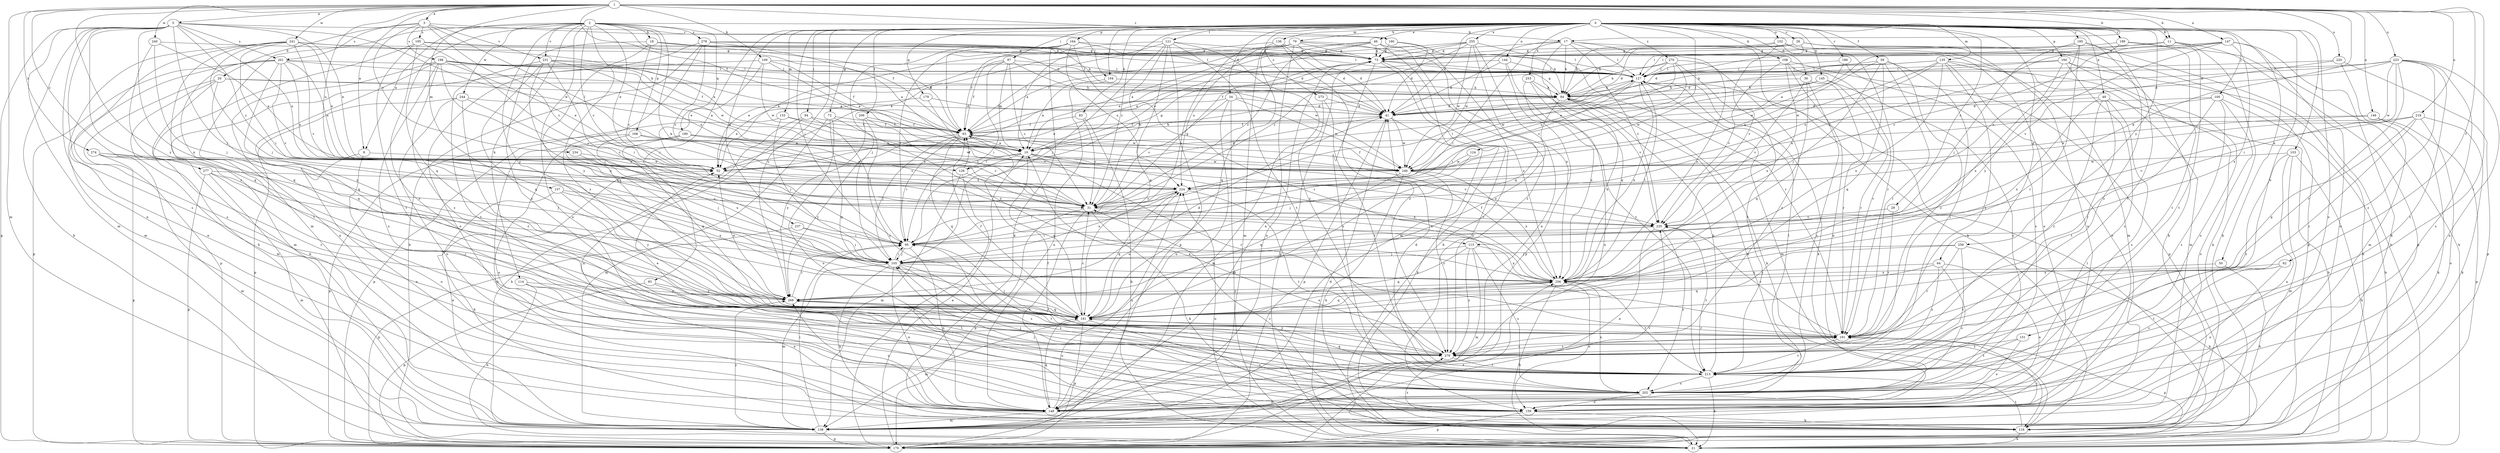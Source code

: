 strict digraph  {
0;
1;
2;
3;
5;
8;
10;
11;
17;
18;
20;
21;
26;
29;
31;
34;
36;
41;
46;
49;
50;
52;
59;
62;
63;
64;
72;
73;
79;
83;
84;
87;
93;
94;
95;
100;
103;
104;
105;
108;
109;
113;
114;
116;
121;
124;
126;
127;
133;
135;
136;
137;
138;
144;
145;
146;
147;
148;
151;
152;
159;
160;
164;
168;
170;
179;
180;
181;
185;
186;
189;
190;
191;
195;
198;
201;
202;
206;
213;
219;
220;
223;
224;
231;
234;
235;
237;
240;
241;
244;
246;
253;
255;
256;
259;
268;
270;
273;
274;
277;
278;
279;
0 -> 11  [label=b];
0 -> 26  [label=c];
0 -> 29  [label=c];
0 -> 31  [label=c];
0 -> 34  [label=d];
0 -> 36  [label=d];
0 -> 41  [label=d];
0 -> 46  [label=e];
0 -> 49  [label=e];
0 -> 50  [label=e];
0 -> 59  [label=f];
0 -> 64  [label=g];
0 -> 72  [label=g];
0 -> 79  [label=h];
0 -> 83  [label=h];
0 -> 87  [label=i];
0 -> 93  [label=i];
0 -> 94  [label=i];
0 -> 95  [label=i];
0 -> 100  [label=j];
0 -> 103  [label=j];
0 -> 104  [label=j];
0 -> 108  [label=k];
0 -> 121  [label=l];
0 -> 124  [label=l];
0 -> 133  [label=m];
0 -> 135  [label=m];
0 -> 136  [label=m];
0 -> 144  [label=n];
0 -> 145  [label=n];
0 -> 151  [label=o];
0 -> 152  [label=o];
0 -> 159  [label=o];
0 -> 160  [label=p];
0 -> 164  [label=p];
0 -> 179  [label=q];
0 -> 185  [label=r];
0 -> 186  [label=r];
0 -> 189  [label=r];
0 -> 206  [label=t];
0 -> 213  [label=t];
0 -> 237  [label=w];
0 -> 253  [label=x];
0 -> 255  [label=x];
0 -> 259  [label=y];
0 -> 268  [label=y];
0 -> 270  [label=z];
0 -> 273  [label=z];
1 -> 3  [label=a];
1 -> 5  [label=a];
1 -> 8  [label=a];
1 -> 11  [label=b];
1 -> 17  [label=b];
1 -> 62  [label=f];
1 -> 63  [label=f];
1 -> 109  [label=k];
1 -> 113  [label=k];
1 -> 137  [label=m];
1 -> 138  [label=m];
1 -> 146  [label=n];
1 -> 147  [label=n];
1 -> 190  [label=r];
1 -> 213  [label=t];
1 -> 219  [label=u];
1 -> 220  [label=u];
1 -> 223  [label=u];
1 -> 224  [label=u];
1 -> 240  [label=w];
1 -> 241  [label=w];
1 -> 268  [label=y];
1 -> 274  [label=z];
1 -> 277  [label=z];
2 -> 8  [label=a];
2 -> 17  [label=b];
2 -> 18  [label=b];
2 -> 31  [label=c];
2 -> 52  [label=e];
2 -> 63  [label=f];
2 -> 113  [label=k];
2 -> 114  [label=k];
2 -> 138  [label=m];
2 -> 159  [label=o];
2 -> 168  [label=p];
2 -> 180  [label=q];
2 -> 181  [label=q];
2 -> 231  [label=v];
2 -> 244  [label=w];
2 -> 268  [label=y];
2 -> 278  [label=z];
2 -> 279  [label=z];
3 -> 20  [label=b];
3 -> 31  [label=c];
3 -> 104  [label=j];
3 -> 126  [label=l];
3 -> 195  [label=s];
3 -> 198  [label=s];
3 -> 201  [label=s];
3 -> 231  [label=v];
3 -> 234  [label=v];
5 -> 21  [label=b];
5 -> 31  [label=c];
5 -> 52  [label=e];
5 -> 105  [label=j];
5 -> 138  [label=m];
5 -> 148  [label=n];
5 -> 170  [label=p];
5 -> 190  [label=r];
5 -> 191  [label=r];
5 -> 201  [label=s];
5 -> 202  [label=s];
5 -> 224  [label=u];
5 -> 246  [label=w];
5 -> 256  [label=x];
8 -> 52  [label=e];
8 -> 148  [label=n];
8 -> 159  [label=o];
10 -> 52  [label=e];
10 -> 84  [label=h];
10 -> 95  [label=i];
10 -> 126  [label=l];
10 -> 181  [label=q];
10 -> 191  [label=r];
10 -> 235  [label=v];
10 -> 246  [label=w];
10 -> 256  [label=x];
11 -> 73  [label=g];
11 -> 116  [label=k];
11 -> 127  [label=l];
11 -> 170  [label=p];
11 -> 213  [label=t];
17 -> 73  [label=g];
17 -> 84  [label=h];
17 -> 95  [label=i];
17 -> 116  [label=k];
17 -> 127  [label=l];
17 -> 181  [label=q];
17 -> 235  [label=v];
17 -> 246  [label=w];
17 -> 256  [label=x];
18 -> 31  [label=c];
18 -> 63  [label=f];
18 -> 73  [label=g];
18 -> 84  [label=h];
18 -> 268  [label=y];
18 -> 279  [label=z];
20 -> 10  [label=a];
20 -> 84  [label=h];
20 -> 116  [label=k];
20 -> 138  [label=m];
20 -> 170  [label=p];
20 -> 181  [label=q];
21 -> 41  [label=d];
21 -> 73  [label=g];
21 -> 224  [label=u];
26 -> 41  [label=d];
26 -> 73  [label=g];
26 -> 84  [label=h];
26 -> 116  [label=k];
26 -> 127  [label=l];
26 -> 159  [label=o];
26 -> 170  [label=p];
29 -> 191  [label=r];
29 -> 235  [label=v];
31 -> 73  [label=g];
31 -> 116  [label=k];
31 -> 148  [label=n];
31 -> 170  [label=p];
31 -> 235  [label=v];
34 -> 21  [label=b];
34 -> 31  [label=c];
34 -> 41  [label=d];
34 -> 52  [label=e];
34 -> 148  [label=n];
34 -> 246  [label=w];
36 -> 84  [label=h];
36 -> 181  [label=q];
36 -> 191  [label=r];
36 -> 202  [label=s];
36 -> 235  [label=v];
41 -> 63  [label=f];
41 -> 116  [label=k];
41 -> 170  [label=p];
41 -> 246  [label=w];
46 -> 10  [label=a];
46 -> 21  [label=b];
46 -> 31  [label=c];
46 -> 52  [label=e];
46 -> 63  [label=f];
46 -> 73  [label=g];
46 -> 138  [label=m];
46 -> 279  [label=z];
49 -> 21  [label=b];
49 -> 41  [label=d];
49 -> 202  [label=s];
49 -> 213  [label=t];
49 -> 256  [label=x];
49 -> 279  [label=z];
50 -> 116  [label=k];
50 -> 256  [label=x];
52 -> 41  [label=d];
52 -> 224  [label=u];
59 -> 105  [label=j];
59 -> 127  [label=l];
59 -> 181  [label=q];
59 -> 191  [label=r];
59 -> 213  [label=t];
59 -> 224  [label=u];
59 -> 279  [label=z];
62 -> 159  [label=o];
62 -> 202  [label=s];
62 -> 213  [label=t];
62 -> 256  [label=x];
63 -> 10  [label=a];
63 -> 95  [label=i];
63 -> 105  [label=j];
63 -> 181  [label=q];
63 -> 268  [label=y];
64 -> 159  [label=o];
64 -> 181  [label=q];
64 -> 202  [label=s];
64 -> 256  [label=x];
64 -> 279  [label=z];
72 -> 63  [label=f];
72 -> 138  [label=m];
72 -> 159  [label=o];
72 -> 181  [label=q];
72 -> 256  [label=x];
73 -> 127  [label=l];
73 -> 148  [label=n];
73 -> 159  [label=o];
73 -> 202  [label=s];
73 -> 256  [label=x];
79 -> 41  [label=d];
79 -> 52  [label=e];
79 -> 73  [label=g];
79 -> 95  [label=i];
79 -> 127  [label=l];
79 -> 148  [label=n];
79 -> 181  [label=q];
79 -> 224  [label=u];
79 -> 256  [label=x];
83 -> 21  [label=b];
83 -> 31  [label=c];
83 -> 63  [label=f];
84 -> 41  [label=d];
84 -> 73  [label=g];
84 -> 116  [label=k];
84 -> 148  [label=n];
84 -> 268  [label=y];
87 -> 10  [label=a];
87 -> 31  [label=c];
87 -> 52  [label=e];
87 -> 63  [label=f];
87 -> 95  [label=i];
87 -> 127  [label=l];
87 -> 246  [label=w];
93 -> 170  [label=p];
93 -> 213  [label=t];
93 -> 268  [label=y];
94 -> 21  [label=b];
94 -> 63  [label=f];
94 -> 95  [label=i];
94 -> 148  [label=n];
95 -> 105  [label=j];
95 -> 148  [label=n];
95 -> 202  [label=s];
100 -> 21  [label=b];
100 -> 41  [label=d];
100 -> 159  [label=o];
100 -> 191  [label=r];
100 -> 202  [label=s];
100 -> 224  [label=u];
103 -> 21  [label=b];
103 -> 138  [label=m];
103 -> 148  [label=n];
103 -> 246  [label=w];
103 -> 279  [label=z];
104 -> 10  [label=a];
104 -> 84  [label=h];
104 -> 148  [label=n];
105 -> 95  [label=i];
105 -> 116  [label=k];
105 -> 138  [label=m];
105 -> 148  [label=n];
105 -> 202  [label=s];
105 -> 213  [label=t];
105 -> 224  [label=u];
105 -> 256  [label=x];
108 -> 127  [label=l];
108 -> 148  [label=n];
108 -> 170  [label=p];
108 -> 191  [label=r];
108 -> 235  [label=v];
108 -> 256  [label=x];
109 -> 10  [label=a];
109 -> 52  [label=e];
109 -> 63  [label=f];
109 -> 127  [label=l];
109 -> 138  [label=m];
109 -> 246  [label=w];
113 -> 105  [label=j];
113 -> 138  [label=m];
113 -> 181  [label=q];
113 -> 202  [label=s];
113 -> 256  [label=x];
113 -> 279  [label=z];
114 -> 21  [label=b];
114 -> 148  [label=n];
114 -> 159  [label=o];
114 -> 268  [label=y];
116 -> 21  [label=b];
116 -> 31  [label=c];
116 -> 213  [label=t];
116 -> 279  [label=z];
121 -> 10  [label=a];
121 -> 31  [label=c];
121 -> 63  [label=f];
121 -> 73  [label=g];
121 -> 105  [label=j];
121 -> 170  [label=p];
121 -> 181  [label=q];
121 -> 213  [label=t];
121 -> 279  [label=z];
124 -> 105  [label=j];
124 -> 246  [label=w];
126 -> 63  [label=f];
126 -> 73  [label=g];
126 -> 138  [label=m];
126 -> 170  [label=p];
126 -> 256  [label=x];
127 -> 84  [label=h];
127 -> 95  [label=i];
127 -> 116  [label=k];
127 -> 138  [label=m];
127 -> 246  [label=w];
127 -> 256  [label=x];
133 -> 63  [label=f];
133 -> 105  [label=j];
133 -> 170  [label=p];
133 -> 246  [label=w];
135 -> 84  [label=h];
135 -> 116  [label=k];
135 -> 127  [label=l];
135 -> 138  [label=m];
135 -> 159  [label=o];
135 -> 224  [label=u];
135 -> 246  [label=w];
135 -> 256  [label=x];
135 -> 279  [label=z];
136 -> 41  [label=d];
136 -> 52  [label=e];
136 -> 73  [label=g];
136 -> 138  [label=m];
136 -> 279  [label=z];
137 -> 31  [label=c];
137 -> 116  [label=k];
137 -> 256  [label=x];
137 -> 268  [label=y];
138 -> 52  [label=e];
138 -> 95  [label=i];
138 -> 170  [label=p];
138 -> 191  [label=r];
138 -> 235  [label=v];
138 -> 268  [label=y];
144 -> 10  [label=a];
144 -> 41  [label=d];
144 -> 127  [label=l];
144 -> 170  [label=p];
144 -> 213  [label=t];
145 -> 10  [label=a];
145 -> 84  [label=h];
145 -> 191  [label=r];
145 -> 202  [label=s];
145 -> 246  [label=w];
146 -> 63  [label=f];
146 -> 116  [label=k];
146 -> 170  [label=p];
146 -> 246  [label=w];
147 -> 10  [label=a];
147 -> 31  [label=c];
147 -> 41  [label=d];
147 -> 73  [label=g];
147 -> 116  [label=k];
147 -> 159  [label=o];
147 -> 235  [label=v];
147 -> 256  [label=x];
148 -> 138  [label=m];
148 -> 181  [label=q];
148 -> 224  [label=u];
148 -> 268  [label=y];
151 -> 159  [label=o];
151 -> 213  [label=t];
151 -> 279  [label=z];
152 -> 73  [label=g];
152 -> 84  [label=h];
152 -> 138  [label=m];
152 -> 159  [label=o];
152 -> 191  [label=r];
152 -> 235  [label=v];
159 -> 105  [label=j];
159 -> 116  [label=k];
159 -> 170  [label=p];
160 -> 21  [label=b];
160 -> 41  [label=d];
160 -> 127  [label=l];
160 -> 159  [label=o];
160 -> 202  [label=s];
160 -> 256  [label=x];
164 -> 41  [label=d];
164 -> 63  [label=f];
164 -> 73  [label=g];
164 -> 95  [label=i];
164 -> 105  [label=j];
164 -> 116  [label=k];
164 -> 191  [label=r];
164 -> 224  [label=u];
168 -> 10  [label=a];
168 -> 31  [label=c];
168 -> 170  [label=p];
168 -> 256  [label=x];
170 -> 10  [label=a];
170 -> 127  [label=l];
170 -> 256  [label=x];
179 -> 41  [label=d];
179 -> 52  [label=e];
179 -> 235  [label=v];
180 -> 10  [label=a];
180 -> 31  [label=c];
180 -> 116  [label=k];
180 -> 159  [label=o];
180 -> 181  [label=q];
180 -> 246  [label=w];
181 -> 31  [label=c];
181 -> 63  [label=f];
181 -> 138  [label=m];
181 -> 159  [label=o];
181 -> 170  [label=p];
181 -> 191  [label=r];
181 -> 224  [label=u];
181 -> 256  [label=x];
181 -> 268  [label=y];
185 -> 21  [label=b];
185 -> 73  [label=g];
185 -> 105  [label=j];
185 -> 191  [label=r];
185 -> 268  [label=y];
185 -> 279  [label=z];
186 -> 127  [label=l];
186 -> 202  [label=s];
186 -> 246  [label=w];
189 -> 21  [label=b];
189 -> 31  [label=c];
189 -> 73  [label=g];
189 -> 213  [label=t];
190 -> 41  [label=d];
190 -> 73  [label=g];
190 -> 84  [label=h];
191 -> 95  [label=i];
191 -> 170  [label=p];
191 -> 213  [label=t];
191 -> 235  [label=v];
191 -> 279  [label=z];
195 -> 21  [label=b];
195 -> 73  [label=g];
195 -> 95  [label=i];
195 -> 127  [label=l];
195 -> 213  [label=t];
195 -> 279  [label=z];
198 -> 41  [label=d];
198 -> 52  [label=e];
198 -> 63  [label=f];
198 -> 105  [label=j];
198 -> 127  [label=l];
198 -> 148  [label=n];
198 -> 181  [label=q];
198 -> 202  [label=s];
198 -> 246  [label=w];
198 -> 279  [label=z];
201 -> 52  [label=e];
201 -> 84  [label=h];
201 -> 127  [label=l];
201 -> 148  [label=n];
201 -> 170  [label=p];
201 -> 213  [label=t];
201 -> 224  [label=u];
201 -> 235  [label=v];
201 -> 268  [label=y];
202 -> 63  [label=f];
202 -> 105  [label=j];
202 -> 127  [label=l];
202 -> 148  [label=n];
202 -> 159  [label=o];
202 -> 256  [label=x];
206 -> 31  [label=c];
206 -> 63  [label=f];
206 -> 268  [label=y];
206 -> 279  [label=z];
213 -> 21  [label=b];
213 -> 41  [label=d];
213 -> 84  [label=h];
213 -> 181  [label=q];
213 -> 202  [label=s];
219 -> 63  [label=f];
219 -> 116  [label=k];
219 -> 159  [label=o];
219 -> 181  [label=q];
219 -> 191  [label=r];
219 -> 235  [label=v];
220 -> 127  [label=l];
220 -> 138  [label=m];
220 -> 170  [label=p];
220 -> 224  [label=u];
223 -> 41  [label=d];
223 -> 84  [label=h];
223 -> 95  [label=i];
223 -> 127  [label=l];
223 -> 148  [label=n];
223 -> 191  [label=r];
223 -> 202  [label=s];
223 -> 213  [label=t];
223 -> 246  [label=w];
223 -> 279  [label=z];
224 -> 31  [label=c];
224 -> 95  [label=i];
224 -> 127  [label=l];
224 -> 181  [label=q];
224 -> 213  [label=t];
231 -> 10  [label=a];
231 -> 95  [label=i];
231 -> 127  [label=l];
231 -> 181  [label=q];
231 -> 213  [label=t];
231 -> 224  [label=u];
231 -> 256  [label=x];
234 -> 52  [label=e];
234 -> 105  [label=j];
235 -> 95  [label=i];
235 -> 148  [label=n];
235 -> 202  [label=s];
235 -> 213  [label=t];
237 -> 95  [label=i];
237 -> 105  [label=j];
237 -> 170  [label=p];
240 -> 52  [label=e];
240 -> 73  [label=g];
240 -> 105  [label=j];
240 -> 181  [label=q];
241 -> 10  [label=a];
241 -> 52  [label=e];
241 -> 73  [label=g];
241 -> 95  [label=i];
241 -> 105  [label=j];
241 -> 138  [label=m];
241 -> 181  [label=q];
241 -> 202  [label=s];
241 -> 235  [label=v];
244 -> 31  [label=c];
244 -> 41  [label=d];
244 -> 159  [label=o];
244 -> 170  [label=p];
244 -> 279  [label=z];
246 -> 63  [label=f];
246 -> 116  [label=k];
246 -> 181  [label=q];
246 -> 256  [label=x];
246 -> 279  [label=z];
253 -> 84  [label=h];
253 -> 148  [label=n];
253 -> 235  [label=v];
253 -> 256  [label=x];
255 -> 31  [label=c];
255 -> 52  [label=e];
255 -> 63  [label=f];
255 -> 73  [label=g];
255 -> 148  [label=n];
255 -> 181  [label=q];
255 -> 191  [label=r];
255 -> 246  [label=w];
256 -> 21  [label=b];
256 -> 63  [label=f];
256 -> 84  [label=h];
256 -> 127  [label=l];
256 -> 159  [label=o];
256 -> 181  [label=q];
256 -> 213  [label=t];
256 -> 268  [label=y];
259 -> 21  [label=b];
259 -> 105  [label=j];
259 -> 191  [label=r];
259 -> 213  [label=t];
259 -> 268  [label=y];
268 -> 41  [label=d];
268 -> 52  [label=e];
268 -> 95  [label=i];
268 -> 159  [label=o];
268 -> 181  [label=q];
270 -> 31  [label=c];
270 -> 63  [label=f];
270 -> 84  [label=h];
270 -> 127  [label=l];
270 -> 213  [label=t];
270 -> 224  [label=u];
270 -> 279  [label=z];
273 -> 41  [label=d];
273 -> 138  [label=m];
273 -> 213  [label=t];
274 -> 105  [label=j];
274 -> 138  [label=m];
274 -> 170  [label=p];
274 -> 191  [label=r];
274 -> 246  [label=w];
277 -> 105  [label=j];
277 -> 138  [label=m];
277 -> 170  [label=p];
277 -> 191  [label=r];
277 -> 224  [label=u];
278 -> 10  [label=a];
278 -> 21  [label=b];
278 -> 31  [label=c];
278 -> 73  [label=g];
278 -> 84  [label=h];
278 -> 127  [label=l];
278 -> 159  [label=o];
278 -> 181  [label=q];
279 -> 10  [label=a];
279 -> 52  [label=e];
279 -> 191  [label=r];
279 -> 213  [label=t];
279 -> 268  [label=y];
}
